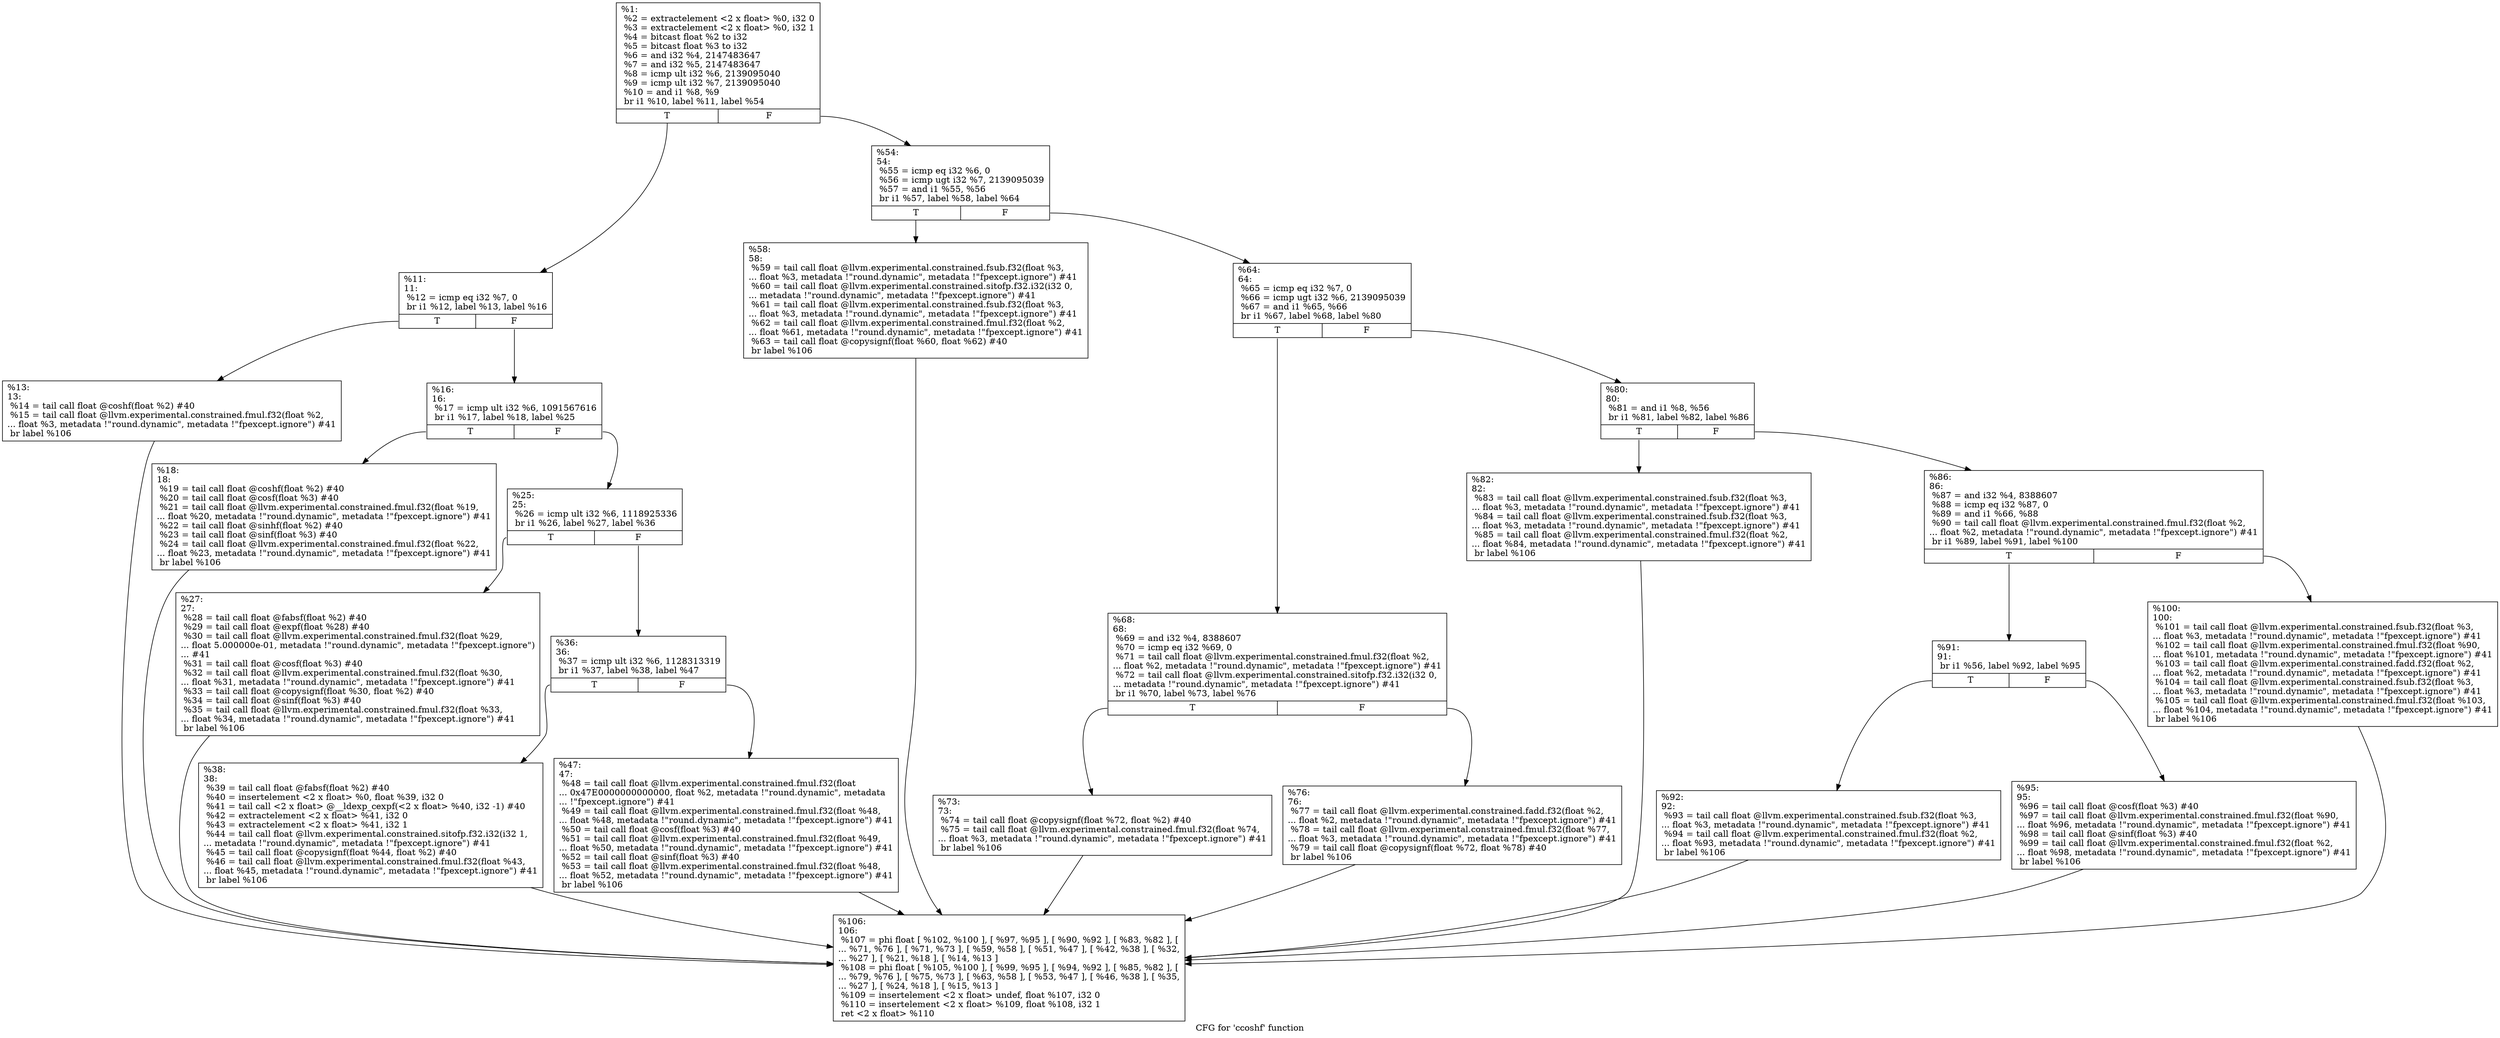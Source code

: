 digraph "CFG for 'ccoshf' function" {
	label="CFG for 'ccoshf' function";

	Node0x1cdb610 [shape=record,label="{%1:\l  %2 = extractelement \<2 x float\> %0, i32 0\l  %3 = extractelement \<2 x float\> %0, i32 1\l  %4 = bitcast float %2 to i32\l  %5 = bitcast float %3 to i32\l  %6 = and i32 %4, 2147483647\l  %7 = and i32 %5, 2147483647\l  %8 = icmp ult i32 %6, 2139095040\l  %9 = icmp ult i32 %7, 2139095040\l  %10 = and i1 %8, %9\l  br i1 %10, label %11, label %54\l|{<s0>T|<s1>F}}"];
	Node0x1cdb610:s0 -> Node0x1cdb660;
	Node0x1cdb610:s1 -> Node0x1cdb930;
	Node0x1cdb660 [shape=record,label="{%11:\l11:                                               \l  %12 = icmp eq i32 %7, 0\l  br i1 %12, label %13, label %16\l|{<s0>T|<s1>F}}"];
	Node0x1cdb660:s0 -> Node0x1cdb6b0;
	Node0x1cdb660:s1 -> Node0x1cdb700;
	Node0x1cdb6b0 [shape=record,label="{%13:\l13:                                               \l  %14 = tail call float @coshf(float %2) #40\l  %15 = tail call float @llvm.experimental.constrained.fmul.f32(float %2,\l... float %3, metadata !\"round.dynamic\", metadata !\"fpexcept.ignore\") #41\l  br label %106\l}"];
	Node0x1cdb6b0 -> Node0x1cdbd40;
	Node0x1cdb700 [shape=record,label="{%16:\l16:                                               \l  %17 = icmp ult i32 %6, 1091567616\l  br i1 %17, label %18, label %25\l|{<s0>T|<s1>F}}"];
	Node0x1cdb700:s0 -> Node0x1cdb750;
	Node0x1cdb700:s1 -> Node0x1cdb7a0;
	Node0x1cdb750 [shape=record,label="{%18:\l18:                                               \l  %19 = tail call float @coshf(float %2) #40\l  %20 = tail call float @cosf(float %3) #40\l  %21 = tail call float @llvm.experimental.constrained.fmul.f32(float %19,\l... float %20, metadata !\"round.dynamic\", metadata !\"fpexcept.ignore\") #41\l  %22 = tail call float @sinhf(float %2) #40\l  %23 = tail call float @sinf(float %3) #40\l  %24 = tail call float @llvm.experimental.constrained.fmul.f32(float %22,\l... float %23, metadata !\"round.dynamic\", metadata !\"fpexcept.ignore\") #41\l  br label %106\l}"];
	Node0x1cdb750 -> Node0x1cdbd40;
	Node0x1cdb7a0 [shape=record,label="{%25:\l25:                                               \l  %26 = icmp ult i32 %6, 1118925336\l  br i1 %26, label %27, label %36\l|{<s0>T|<s1>F}}"];
	Node0x1cdb7a0:s0 -> Node0x1cdb7f0;
	Node0x1cdb7a0:s1 -> Node0x1cdb840;
	Node0x1cdb7f0 [shape=record,label="{%27:\l27:                                               \l  %28 = tail call float @fabsf(float %2) #40\l  %29 = tail call float @expf(float %28) #40\l  %30 = tail call float @llvm.experimental.constrained.fmul.f32(float %29,\l... float 5.000000e-01, metadata !\"round.dynamic\", metadata !\"fpexcept.ignore\")\l... #41\l  %31 = tail call float @cosf(float %3) #40\l  %32 = tail call float @llvm.experimental.constrained.fmul.f32(float %30,\l... float %31, metadata !\"round.dynamic\", metadata !\"fpexcept.ignore\") #41\l  %33 = tail call float @copysignf(float %30, float %2) #40\l  %34 = tail call float @sinf(float %3) #40\l  %35 = tail call float @llvm.experimental.constrained.fmul.f32(float %33,\l... float %34, metadata !\"round.dynamic\", metadata !\"fpexcept.ignore\") #41\l  br label %106\l}"];
	Node0x1cdb7f0 -> Node0x1cdbd40;
	Node0x1cdb840 [shape=record,label="{%36:\l36:                                               \l  %37 = icmp ult i32 %6, 1128313319\l  br i1 %37, label %38, label %47\l|{<s0>T|<s1>F}}"];
	Node0x1cdb840:s0 -> Node0x1cdb890;
	Node0x1cdb840:s1 -> Node0x1cdb8e0;
	Node0x1cdb890 [shape=record,label="{%38:\l38:                                               \l  %39 = tail call float @fabsf(float %2) #40\l  %40 = insertelement \<2 x float\> %0, float %39, i32 0\l  %41 = tail call \<2 x float\> @__ldexp_cexpf(\<2 x float\> %40, i32 -1) #40\l  %42 = extractelement \<2 x float\> %41, i32 0\l  %43 = extractelement \<2 x float\> %41, i32 1\l  %44 = tail call float @llvm.experimental.constrained.sitofp.f32.i32(i32 1,\l... metadata !\"round.dynamic\", metadata !\"fpexcept.ignore\") #41\l  %45 = tail call float @copysignf(float %44, float %2) #40\l  %46 = tail call float @llvm.experimental.constrained.fmul.f32(float %43,\l... float %45, metadata !\"round.dynamic\", metadata !\"fpexcept.ignore\") #41\l  br label %106\l}"];
	Node0x1cdb890 -> Node0x1cdbd40;
	Node0x1cdb8e0 [shape=record,label="{%47:\l47:                                               \l  %48 = tail call float @llvm.experimental.constrained.fmul.f32(float\l... 0x47E0000000000000, float %2, metadata !\"round.dynamic\", metadata\l... !\"fpexcept.ignore\") #41\l  %49 = tail call float @llvm.experimental.constrained.fmul.f32(float %48,\l... float %48, metadata !\"round.dynamic\", metadata !\"fpexcept.ignore\") #41\l  %50 = tail call float @cosf(float %3) #40\l  %51 = tail call float @llvm.experimental.constrained.fmul.f32(float %49,\l... float %50, metadata !\"round.dynamic\", metadata !\"fpexcept.ignore\") #41\l  %52 = tail call float @sinf(float %3) #40\l  %53 = tail call float @llvm.experimental.constrained.fmul.f32(float %48,\l... float %52, metadata !\"round.dynamic\", metadata !\"fpexcept.ignore\") #41\l  br label %106\l}"];
	Node0x1cdb8e0 -> Node0x1cdbd40;
	Node0x1cdb930 [shape=record,label="{%54:\l54:                                               \l  %55 = icmp eq i32 %6, 0\l  %56 = icmp ugt i32 %7, 2139095039\l  %57 = and i1 %55, %56\l  br i1 %57, label %58, label %64\l|{<s0>T|<s1>F}}"];
	Node0x1cdb930:s0 -> Node0x1cdb980;
	Node0x1cdb930:s1 -> Node0x1cdb9d0;
	Node0x1cdb980 [shape=record,label="{%58:\l58:                                               \l  %59 = tail call float @llvm.experimental.constrained.fsub.f32(float %3,\l... float %3, metadata !\"round.dynamic\", metadata !\"fpexcept.ignore\") #41\l  %60 = tail call float @llvm.experimental.constrained.sitofp.f32.i32(i32 0,\l... metadata !\"round.dynamic\", metadata !\"fpexcept.ignore\") #41\l  %61 = tail call float @llvm.experimental.constrained.fsub.f32(float %3,\l... float %3, metadata !\"round.dynamic\", metadata !\"fpexcept.ignore\") #41\l  %62 = tail call float @llvm.experimental.constrained.fmul.f32(float %2,\l... float %61, metadata !\"round.dynamic\", metadata !\"fpexcept.ignore\") #41\l  %63 = tail call float @copysignf(float %60, float %62) #40\l  br label %106\l}"];
	Node0x1cdb980 -> Node0x1cdbd40;
	Node0x1cdb9d0 [shape=record,label="{%64:\l64:                                               \l  %65 = icmp eq i32 %7, 0\l  %66 = icmp ugt i32 %6, 2139095039\l  %67 = and i1 %65, %66\l  br i1 %67, label %68, label %80\l|{<s0>T|<s1>F}}"];
	Node0x1cdb9d0:s0 -> Node0x1cdba20;
	Node0x1cdb9d0:s1 -> Node0x1cdbb10;
	Node0x1cdba20 [shape=record,label="{%68:\l68:                                               \l  %69 = and i32 %4, 8388607\l  %70 = icmp eq i32 %69, 0\l  %71 = tail call float @llvm.experimental.constrained.fmul.f32(float %2,\l... float %2, metadata !\"round.dynamic\", metadata !\"fpexcept.ignore\") #41\l  %72 = tail call float @llvm.experimental.constrained.sitofp.f32.i32(i32 0,\l... metadata !\"round.dynamic\", metadata !\"fpexcept.ignore\") #41\l  br i1 %70, label %73, label %76\l|{<s0>T|<s1>F}}"];
	Node0x1cdba20:s0 -> Node0x1cdba70;
	Node0x1cdba20:s1 -> Node0x1cdbac0;
	Node0x1cdba70 [shape=record,label="{%73:\l73:                                               \l  %74 = tail call float @copysignf(float %72, float %2) #40\l  %75 = tail call float @llvm.experimental.constrained.fmul.f32(float %74,\l... float %3, metadata !\"round.dynamic\", metadata !\"fpexcept.ignore\") #41\l  br label %106\l}"];
	Node0x1cdba70 -> Node0x1cdbd40;
	Node0x1cdbac0 [shape=record,label="{%76:\l76:                                               \l  %77 = tail call float @llvm.experimental.constrained.fadd.f32(float %2,\l... float %2, metadata !\"round.dynamic\", metadata !\"fpexcept.ignore\") #41\l  %78 = tail call float @llvm.experimental.constrained.fmul.f32(float %77,\l... float %3, metadata !\"round.dynamic\", metadata !\"fpexcept.ignore\") #41\l  %79 = tail call float @copysignf(float %72, float %78) #40\l  br label %106\l}"];
	Node0x1cdbac0 -> Node0x1cdbd40;
	Node0x1cdbb10 [shape=record,label="{%80:\l80:                                               \l  %81 = and i1 %8, %56\l  br i1 %81, label %82, label %86\l|{<s0>T|<s1>F}}"];
	Node0x1cdbb10:s0 -> Node0x1cdbb60;
	Node0x1cdbb10:s1 -> Node0x1cdbbb0;
	Node0x1cdbb60 [shape=record,label="{%82:\l82:                                               \l  %83 = tail call float @llvm.experimental.constrained.fsub.f32(float %3,\l... float %3, metadata !\"round.dynamic\", metadata !\"fpexcept.ignore\") #41\l  %84 = tail call float @llvm.experimental.constrained.fsub.f32(float %3,\l... float %3, metadata !\"round.dynamic\", metadata !\"fpexcept.ignore\") #41\l  %85 = tail call float @llvm.experimental.constrained.fmul.f32(float %2,\l... float %84, metadata !\"round.dynamic\", metadata !\"fpexcept.ignore\") #41\l  br label %106\l}"];
	Node0x1cdbb60 -> Node0x1cdbd40;
	Node0x1cdbbb0 [shape=record,label="{%86:\l86:                                               \l  %87 = and i32 %4, 8388607\l  %88 = icmp eq i32 %87, 0\l  %89 = and i1 %66, %88\l  %90 = tail call float @llvm.experimental.constrained.fmul.f32(float %2,\l... float %2, metadata !\"round.dynamic\", metadata !\"fpexcept.ignore\") #41\l  br i1 %89, label %91, label %100\l|{<s0>T|<s1>F}}"];
	Node0x1cdbbb0:s0 -> Node0x1cdbc00;
	Node0x1cdbbb0:s1 -> Node0x1cdbcf0;
	Node0x1cdbc00 [shape=record,label="{%91:\l91:                                               \l  br i1 %56, label %92, label %95\l|{<s0>T|<s1>F}}"];
	Node0x1cdbc00:s0 -> Node0x1cdbc50;
	Node0x1cdbc00:s1 -> Node0x1cdbca0;
	Node0x1cdbc50 [shape=record,label="{%92:\l92:                                               \l  %93 = tail call float @llvm.experimental.constrained.fsub.f32(float %3,\l... float %3, metadata !\"round.dynamic\", metadata !\"fpexcept.ignore\") #41\l  %94 = tail call float @llvm.experimental.constrained.fmul.f32(float %2,\l... float %93, metadata !\"round.dynamic\", metadata !\"fpexcept.ignore\") #41\l  br label %106\l}"];
	Node0x1cdbc50 -> Node0x1cdbd40;
	Node0x1cdbca0 [shape=record,label="{%95:\l95:                                               \l  %96 = tail call float @cosf(float %3) #40\l  %97 = tail call float @llvm.experimental.constrained.fmul.f32(float %90,\l... float %96, metadata !\"round.dynamic\", metadata !\"fpexcept.ignore\") #41\l  %98 = tail call float @sinf(float %3) #40\l  %99 = tail call float @llvm.experimental.constrained.fmul.f32(float %2,\l... float %98, metadata !\"round.dynamic\", metadata !\"fpexcept.ignore\") #41\l  br label %106\l}"];
	Node0x1cdbca0 -> Node0x1cdbd40;
	Node0x1cdbcf0 [shape=record,label="{%100:\l100:                                              \l  %101 = tail call float @llvm.experimental.constrained.fsub.f32(float %3,\l... float %3, metadata !\"round.dynamic\", metadata !\"fpexcept.ignore\") #41\l  %102 = tail call float @llvm.experimental.constrained.fmul.f32(float %90,\l... float %101, metadata !\"round.dynamic\", metadata !\"fpexcept.ignore\") #41\l  %103 = tail call float @llvm.experimental.constrained.fadd.f32(float %2,\l... float %2, metadata !\"round.dynamic\", metadata !\"fpexcept.ignore\") #41\l  %104 = tail call float @llvm.experimental.constrained.fsub.f32(float %3,\l... float %3, metadata !\"round.dynamic\", metadata !\"fpexcept.ignore\") #41\l  %105 = tail call float @llvm.experimental.constrained.fmul.f32(float %103,\l... float %104, metadata !\"round.dynamic\", metadata !\"fpexcept.ignore\") #41\l  br label %106\l}"];
	Node0x1cdbcf0 -> Node0x1cdbd40;
	Node0x1cdbd40 [shape=record,label="{%106:\l106:                                              \l  %107 = phi float [ %102, %100 ], [ %97, %95 ], [ %90, %92 ], [ %83, %82 ], [\l... %71, %76 ], [ %71, %73 ], [ %59, %58 ], [ %51, %47 ], [ %42, %38 ], [ %32,\l... %27 ], [ %21, %18 ], [ %14, %13 ]\l  %108 = phi float [ %105, %100 ], [ %99, %95 ], [ %94, %92 ], [ %85, %82 ], [\l... %79, %76 ], [ %75, %73 ], [ %63, %58 ], [ %53, %47 ], [ %46, %38 ], [ %35,\l... %27 ], [ %24, %18 ], [ %15, %13 ]\l  %109 = insertelement \<2 x float\> undef, float %107, i32 0\l  %110 = insertelement \<2 x float\> %109, float %108, i32 1\l  ret \<2 x float\> %110\l}"];
}
